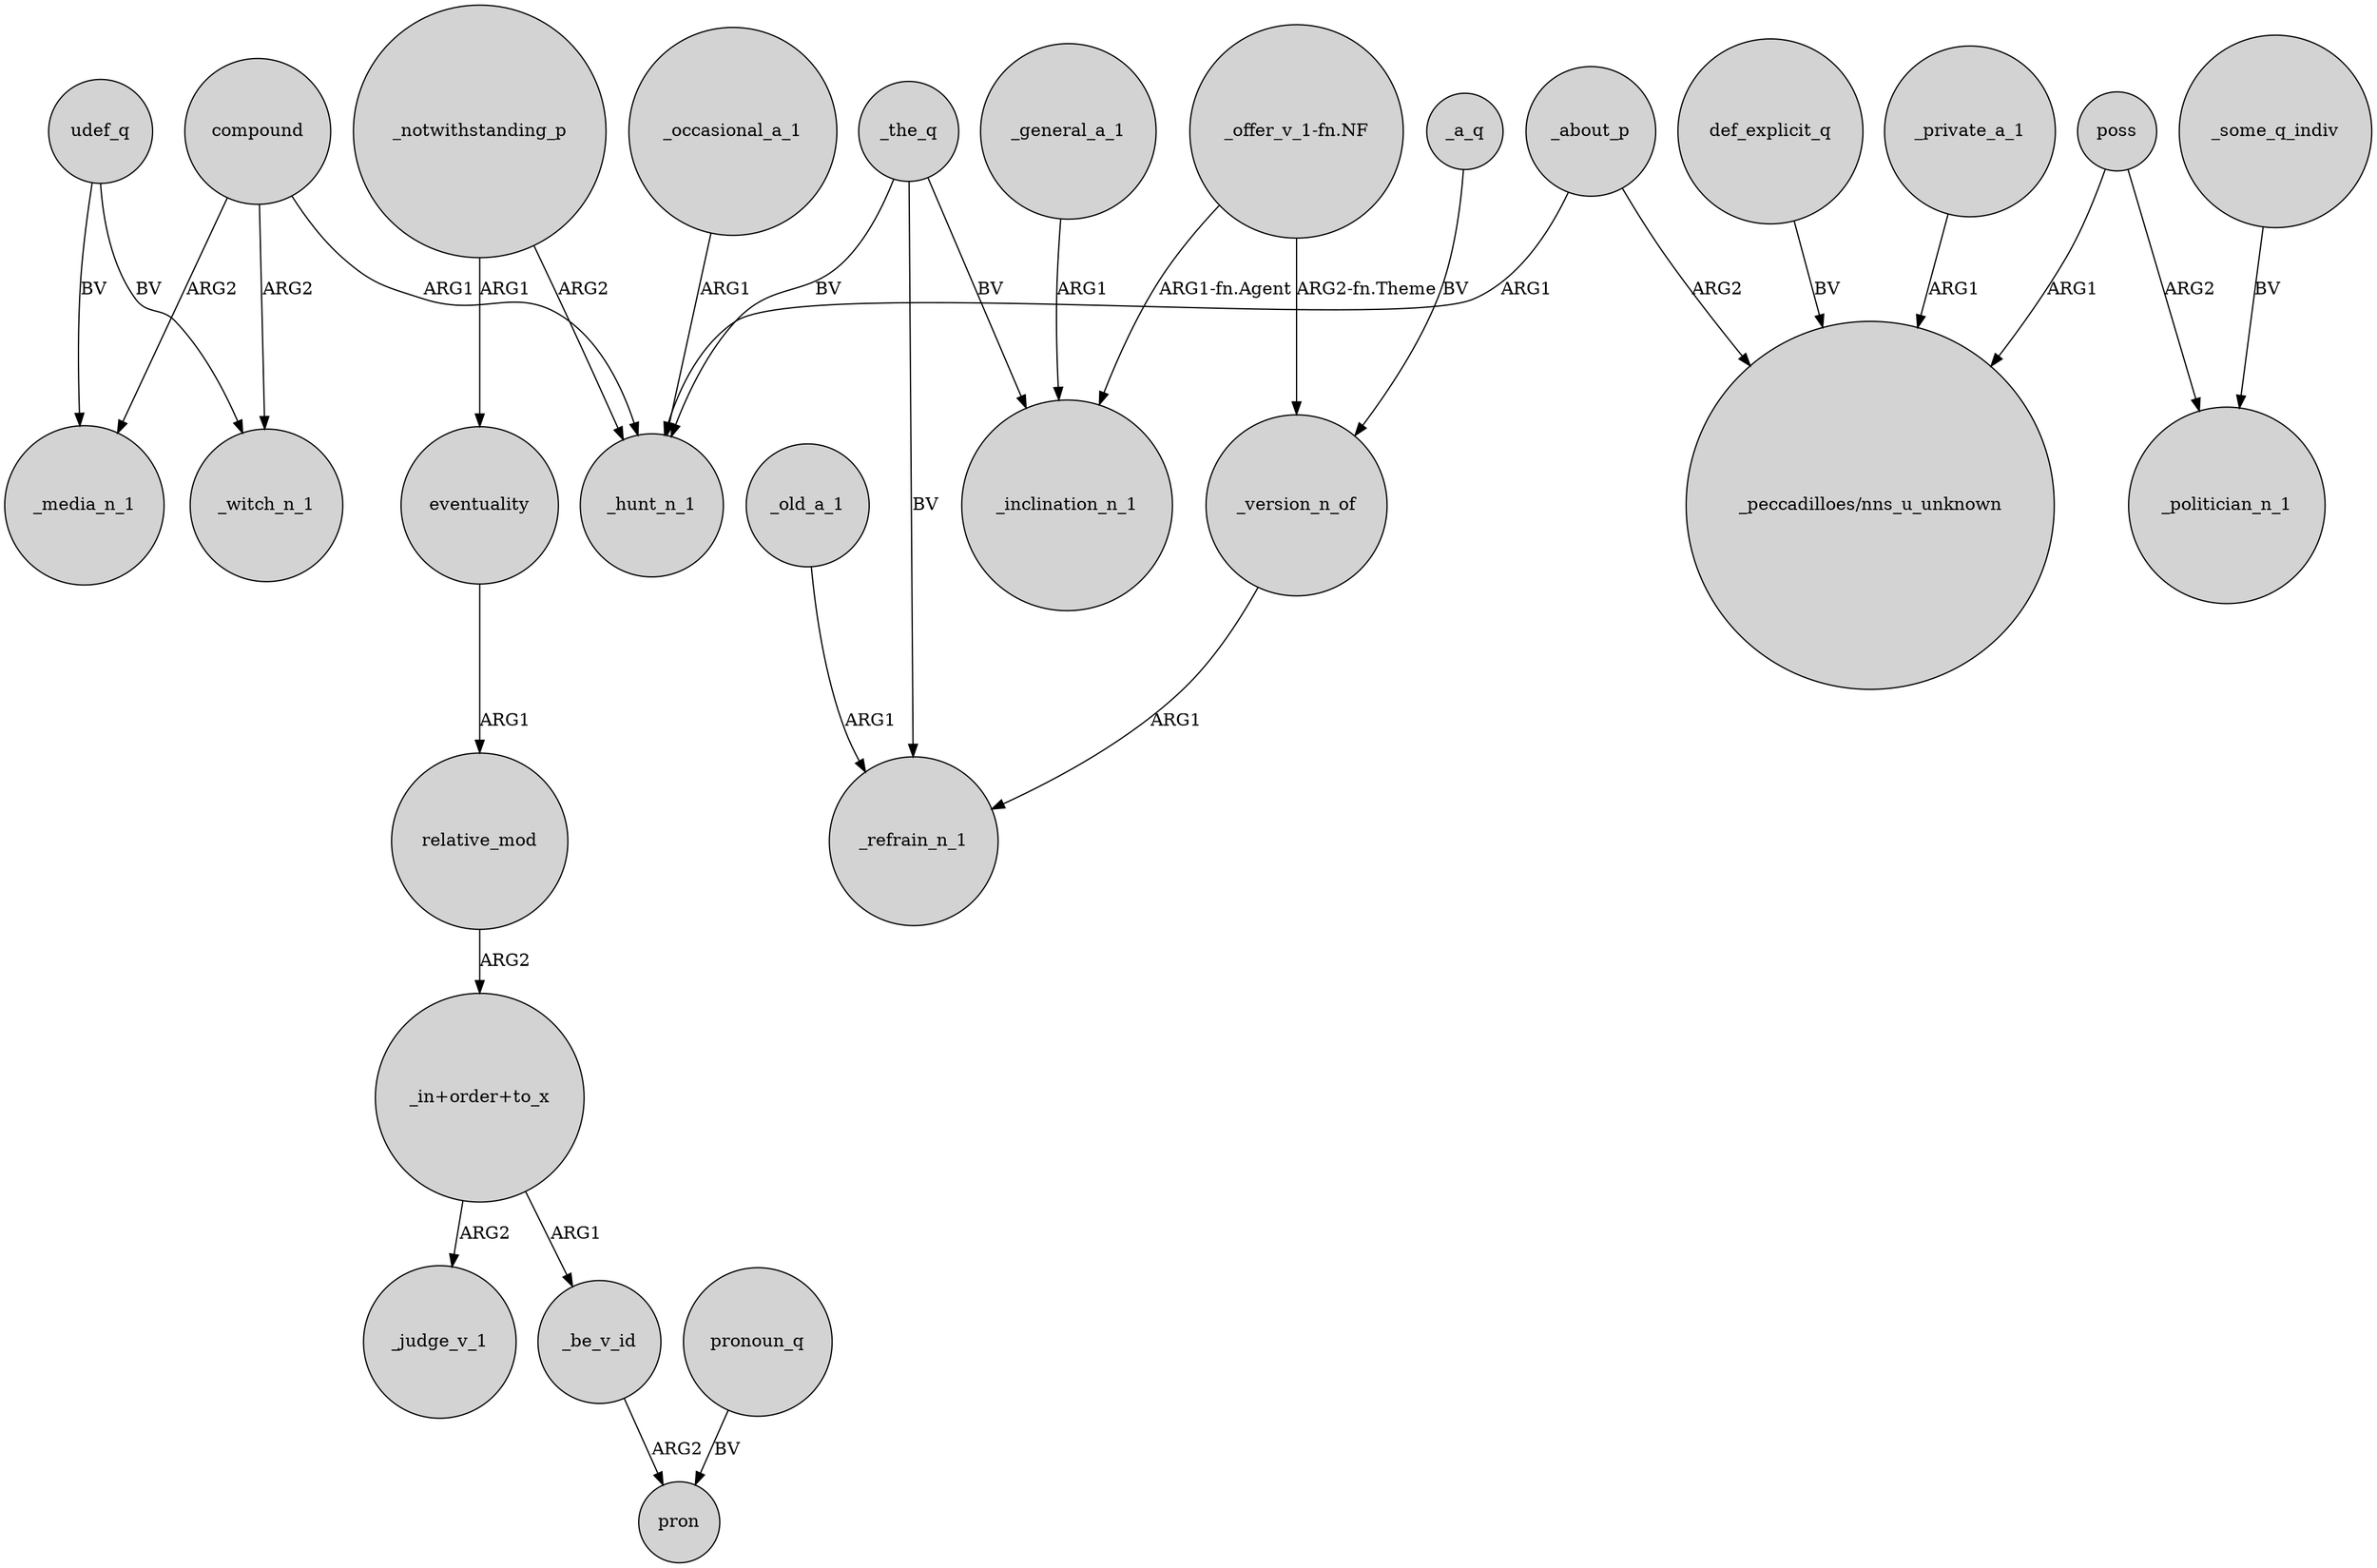 digraph {
	node [shape=circle style=filled]
	compound -> _witch_n_1 [label=ARG2]
	"_in+order+to_x" -> _judge_v_1 [label=ARG2]
	poss -> _politician_n_1 [label=ARG2]
	_the_q -> _inclination_n_1 [label=BV]
	"_in+order+to_x" -> _be_v_id [label=ARG1]
	udef_q -> _media_n_1 [label=BV]
	_the_q -> _refrain_n_1 [label=BV]
	compound -> _hunt_n_1 [label=ARG1]
	eventuality -> relative_mod [label=ARG1]
	_the_q -> _hunt_n_1 [label=BV]
	_version_n_of -> _refrain_n_1 [label=ARG1]
	_be_v_id -> pron [label=ARG2]
	compound -> _media_n_1 [label=ARG2]
	pronoun_q -> pron [label=BV]
	_a_q -> _version_n_of [label=BV]
	_about_p -> "_peccadilloes/nns_u_unknown" [label=ARG2]
	udef_q -> _witch_n_1 [label=BV]
	_about_p -> _hunt_n_1 [label=ARG1]
	def_explicit_q -> "_peccadilloes/nns_u_unknown" [label=BV]
	_notwithstanding_p -> eventuality [label=ARG1]
	_some_q_indiv -> _politician_n_1 [label=BV]
	_private_a_1 -> "_peccadilloes/nns_u_unknown" [label=ARG1]
	poss -> "_peccadilloes/nns_u_unknown" [label=ARG1]
	_occasional_a_1 -> _hunt_n_1 [label=ARG1]
	relative_mod -> "_in+order+to_x" [label=ARG2]
	_general_a_1 -> _inclination_n_1 [label=ARG1]
	"_offer_v_1-fn.NF" -> _version_n_of [label="ARG2-fn.Theme"]
	_old_a_1 -> _refrain_n_1 [label=ARG1]
	_notwithstanding_p -> _hunt_n_1 [label=ARG2]
	"_offer_v_1-fn.NF" -> _inclination_n_1 [label="ARG1-fn.Agent"]
}
